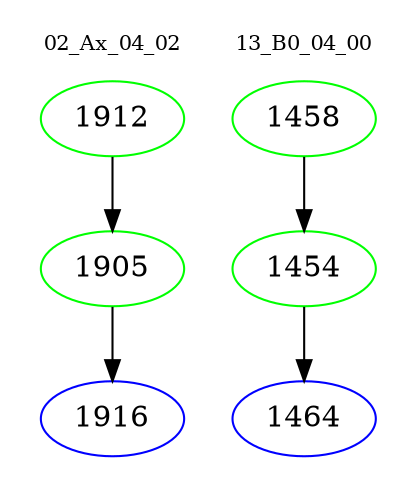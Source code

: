 digraph{
subgraph cluster_0 {
color = white
label = "02_Ax_04_02";
fontsize=10;
T0_1912 [label="1912", color="green"]
T0_1912 -> T0_1905 [color="black"]
T0_1905 [label="1905", color="green"]
T0_1905 -> T0_1916 [color="black"]
T0_1916 [label="1916", color="blue"]
}
subgraph cluster_1 {
color = white
label = "13_B0_04_00";
fontsize=10;
T1_1458 [label="1458", color="green"]
T1_1458 -> T1_1454 [color="black"]
T1_1454 [label="1454", color="green"]
T1_1454 -> T1_1464 [color="black"]
T1_1464 [label="1464", color="blue"]
}
}
